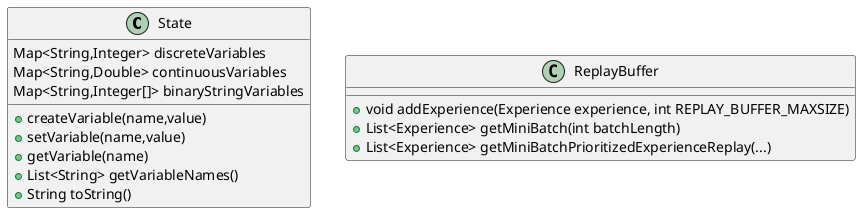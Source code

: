 @startuml
'https://plantuml.com/class-diagram
class State {
Map<String,Integer> discreteVariables
Map<String,Double> continuousVariables
Map<String,Integer[]> binaryStringVariables

+createVariable(name,value)
+setVariable(name,value)
+getVariable(name)
+List<String> getVariableNames()
+String toString()
}

class ReplayBuffer {
+ void addExperience(Experience experience, int REPLAY_BUFFER_MAXSIZE)
+ List<Experience> getMiniBatch(int batchLength)
+ List<Experience> getMiniBatchPrioritizedExperienceReplay(...)
}

@enduml